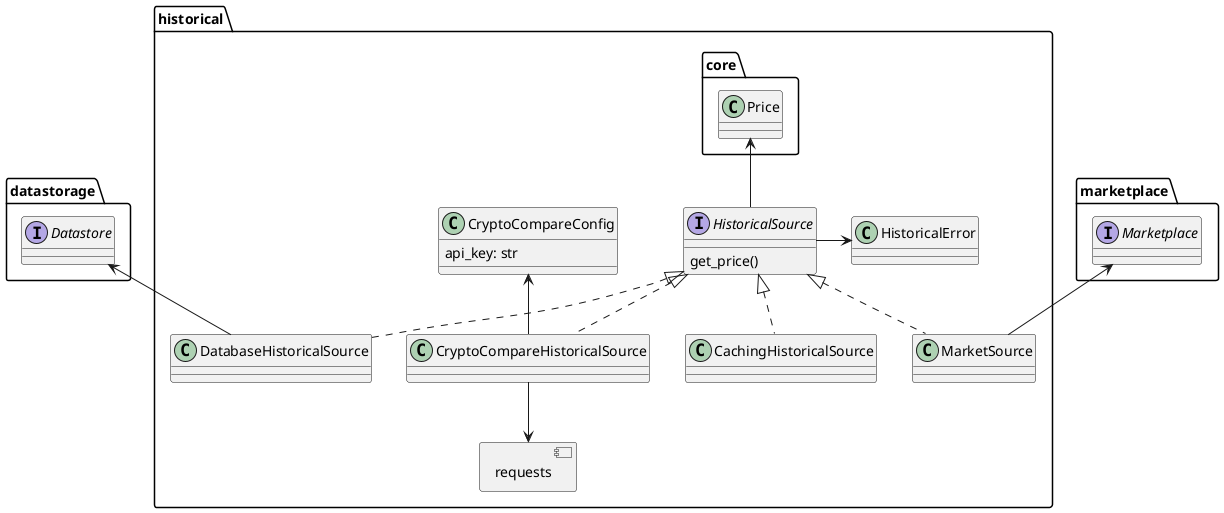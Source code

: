 @startuml

allowmixing

!if ($standalone)
interface datastorage.Datastore
interface marketplace.Marketplace
!endif

namespace historical {



interface HistoricalSource {
    get_price()
}

core.Price <-- HistoricalSource

class HistoricalError

HistoricalSource -> HistoricalError

component requests
CryptoCompareHistoricalSource --> requests

class CryptoCompareHistoricalSource implements HistoricalSource
class DatabaseHistoricalSource implements HistoricalSource
datastorage.Datastore <-- DatabaseHistoricalSource

class CryptoCompareConfig {
    api_key: str
}

CryptoCompareConfig <-- CryptoCompareHistoricalSource

class MarketSource implements HistoricalSource
marketplace.Marketplace <-- MarketSource
class CachingHistoricalSource implements HistoricalSource
}

@enduml